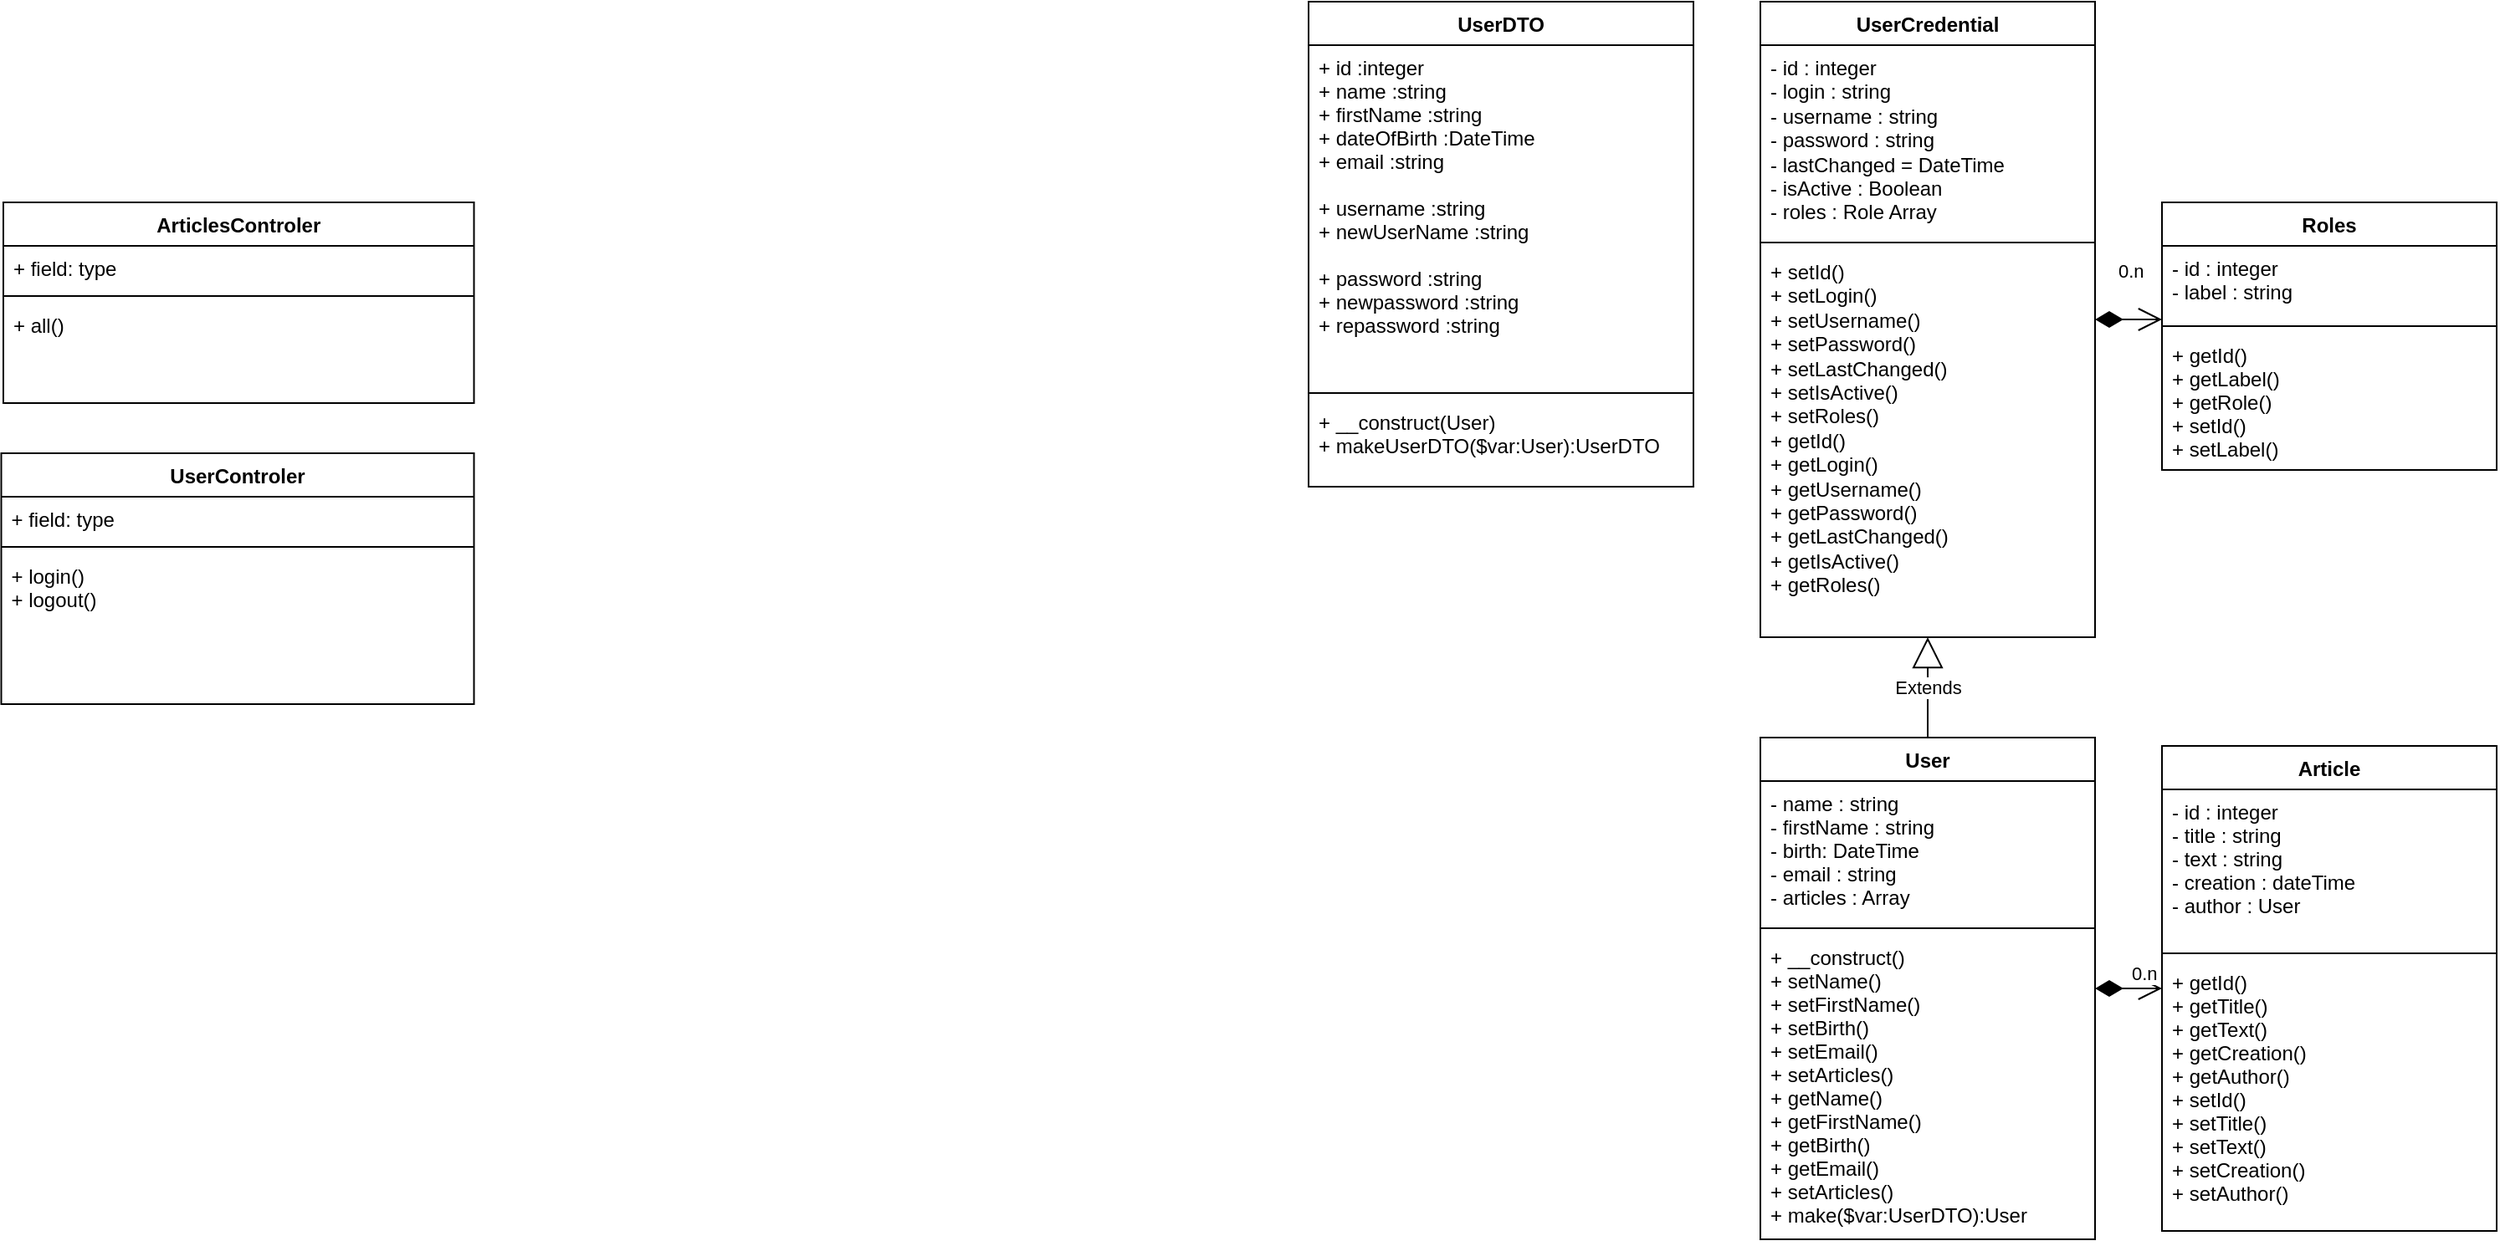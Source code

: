 <mxfile version="20.2.8" type="device"><diagram name="Page-1" id="c4acf3e9-155e-7222-9cf6-157b1a14988f"><mxGraphModel dx="1003" dy="1206" grid="1" gridSize="10" guides="1" tooltips="1" connect="1" arrows="1" fold="1" page="0" pageScale="1" pageWidth="850" pageHeight="1100" background="none" math="0" shadow="0"><root><mxCell id="0"/><mxCell id="1" parent="0"/><mxCell id="vfvBusVQimRgnF-LKOYI-19" value="UserDTO" style="swimlane;fontStyle=1;align=center;verticalAlign=top;childLayout=stackLayout;horizontal=1;startSize=26;horizontalStack=0;resizeParent=1;resizeParentMax=0;resizeLast=0;collapsible=1;marginBottom=0;" parent="1" vertex="1"><mxGeometry x="850" width="230" height="290" as="geometry"><mxRectangle x="1040" y="43" width="90" height="30" as="alternateBounds"/></mxGeometry></mxCell><mxCell id="vfvBusVQimRgnF-LKOYI-20" value="+ id :integer&#10;+ name :string&#10;+ firstName :string&#10;+ dateOfBirth :DateTime&#10;+ email :string&#10;&#10;+ username :string&#10;+ newUserName :string&#10;&#10;+ password :string&#10;+ newpassword :string&#10;+ repassword :string" style="text;strokeColor=none;fillColor=none;align=left;verticalAlign=top;spacingLeft=4;spacingRight=4;overflow=hidden;rotatable=0;points=[[0,0.5],[1,0.5]];portConstraint=eastwest;" parent="vfvBusVQimRgnF-LKOYI-19" vertex="1"><mxGeometry y="26" width="230" height="204" as="geometry"/></mxCell><mxCell id="vfvBusVQimRgnF-LKOYI-21" value="" style="line;strokeWidth=1;fillColor=none;align=left;verticalAlign=middle;spacingTop=-1;spacingLeft=3;spacingRight=3;rotatable=0;labelPosition=right;points=[];portConstraint=eastwest;strokeColor=inherit;" parent="vfvBusVQimRgnF-LKOYI-19" vertex="1"><mxGeometry y="230" width="230" height="8" as="geometry"/></mxCell><mxCell id="vfvBusVQimRgnF-LKOYI-22" value="+ __construct(User)&#10;+ makeUserDTO($var:User):UserDTO" style="text;strokeColor=none;fillColor=none;align=left;verticalAlign=top;spacingLeft=4;spacingRight=4;overflow=hidden;rotatable=0;points=[[0,0.5],[1,0.5]];portConstraint=eastwest;" parent="vfvBusVQimRgnF-LKOYI-19" vertex="1"><mxGeometry y="238" width="230" height="52" as="geometry"/></mxCell><mxCell id="vfvBusVQimRgnF-LKOYI-26" value="User" style="swimlane;fontStyle=1;align=center;verticalAlign=top;childLayout=stackLayout;horizontal=1;startSize=26;horizontalStack=0;resizeParent=1;resizeParentMax=0;resizeLast=0;collapsible=1;marginBottom=0;" parent="1" vertex="1"><mxGeometry x="1120" y="440" width="200" height="300" as="geometry"><mxRectangle x="1040" y="43" width="90" height="30" as="alternateBounds"/></mxGeometry></mxCell><mxCell id="vfvBusVQimRgnF-LKOYI-27" value="- name : string&#10;- firstName : string&#10;- birth: DateTime&#10;- email : string&#10;- articles : Array&#10;" style="text;strokeColor=none;fillColor=none;align=left;verticalAlign=top;spacingLeft=4;spacingRight=4;overflow=hidden;rotatable=0;points=[[0,0.5],[1,0.5]];portConstraint=eastwest;" parent="vfvBusVQimRgnF-LKOYI-26" vertex="1"><mxGeometry y="26" width="200" height="84" as="geometry"/></mxCell><mxCell id="vfvBusVQimRgnF-LKOYI-28" value="" style="line;strokeWidth=1;fillColor=none;align=left;verticalAlign=middle;spacingTop=-1;spacingLeft=3;spacingRight=3;rotatable=0;labelPosition=right;points=[];portConstraint=eastwest;strokeColor=inherit;" parent="vfvBusVQimRgnF-LKOYI-26" vertex="1"><mxGeometry y="110" width="200" height="8" as="geometry"/></mxCell><mxCell id="vfvBusVQimRgnF-LKOYI-29" value="+ __construct()&#10;+ setName()&#10;+ setFirstName()&#10;+ setBirth()&#10;+ setEmail()&#10;+ setArticles()&#10;+ getName()&#10;+ getFirstName()&#10;+ getBirth()&#10;+ getEmail()&#10;+ setArticles()&#10;+ make($var:UserDTO):User" style="text;strokeColor=none;fillColor=none;align=left;verticalAlign=top;spacingLeft=4;spacingRight=4;overflow=hidden;rotatable=0;points=[[0,0.5],[1,0.5]];portConstraint=eastwest;" parent="vfvBusVQimRgnF-LKOYI-26" vertex="1"><mxGeometry y="118" width="200" height="182" as="geometry"/></mxCell><mxCell id="hQa3iQe8Rb2YxvlUFczy-1" value="UserControler" style="swimlane;fontStyle=1;align=center;verticalAlign=top;childLayout=stackLayout;horizontal=1;startSize=26;horizontalStack=0;resizeParent=1;resizeParentMax=0;resizeLast=0;collapsible=1;marginBottom=0;" parent="1" vertex="1"><mxGeometry x="68.75" y="270" width="282.5" height="150" as="geometry"/></mxCell><mxCell id="hQa3iQe8Rb2YxvlUFczy-2" value="+ field: type" style="text;strokeColor=none;fillColor=none;align=left;verticalAlign=top;spacingLeft=4;spacingRight=4;overflow=hidden;rotatable=0;points=[[0,0.5],[1,0.5]];portConstraint=eastwest;" parent="hQa3iQe8Rb2YxvlUFczy-1" vertex="1"><mxGeometry y="26" width="282.5" height="26" as="geometry"/></mxCell><mxCell id="hQa3iQe8Rb2YxvlUFczy-3" value="" style="line;strokeWidth=1;fillColor=none;align=left;verticalAlign=middle;spacingTop=-1;spacingLeft=3;spacingRight=3;rotatable=0;labelPosition=right;points=[];portConstraint=eastwest;strokeColor=inherit;" parent="hQa3iQe8Rb2YxvlUFczy-1" vertex="1"><mxGeometry y="52" width="282.5" height="8" as="geometry"/></mxCell><mxCell id="hQa3iQe8Rb2YxvlUFczy-4" value="+ login()&#10;+ logout()" style="text;strokeColor=none;fillColor=none;align=left;verticalAlign=top;spacingLeft=4;spacingRight=4;overflow=hidden;rotatable=0;points=[[0,0.5],[1,0.5]];portConstraint=eastwest;" parent="hQa3iQe8Rb2YxvlUFczy-1" vertex="1"><mxGeometry y="60" width="282.5" height="90" as="geometry"/></mxCell><mxCell id="hQa3iQe8Rb2YxvlUFczy-8" value="ArticlesControler" style="swimlane;fontStyle=1;align=center;verticalAlign=top;childLayout=stackLayout;horizontal=1;startSize=26;horizontalStack=0;resizeParent=1;resizeParentMax=0;resizeLast=0;collapsible=1;marginBottom=0;" parent="1" vertex="1"><mxGeometry x="70" y="120" width="281.25" height="120" as="geometry"/></mxCell><mxCell id="hQa3iQe8Rb2YxvlUFczy-9" value="+ field: type" style="text;strokeColor=none;fillColor=none;align=left;verticalAlign=top;spacingLeft=4;spacingRight=4;overflow=hidden;rotatable=0;points=[[0,0.5],[1,0.5]];portConstraint=eastwest;" parent="hQa3iQe8Rb2YxvlUFczy-8" vertex="1"><mxGeometry y="26" width="281.25" height="26" as="geometry"/></mxCell><mxCell id="hQa3iQe8Rb2YxvlUFczy-10" value="" style="line;strokeWidth=1;fillColor=none;align=left;verticalAlign=middle;spacingTop=-1;spacingLeft=3;spacingRight=3;rotatable=0;labelPosition=right;points=[];portConstraint=eastwest;strokeColor=inherit;" parent="hQa3iQe8Rb2YxvlUFczy-8" vertex="1"><mxGeometry y="52" width="281.25" height="8" as="geometry"/></mxCell><mxCell id="hQa3iQe8Rb2YxvlUFczy-11" value="+ all()" style="text;strokeColor=none;fillColor=none;align=left;verticalAlign=top;spacingLeft=4;spacingRight=4;overflow=hidden;rotatable=0;points=[[0,0.5],[1,0.5]];portConstraint=eastwest;" parent="hQa3iQe8Rb2YxvlUFczy-8" vertex="1"><mxGeometry y="60" width="281.25" height="60" as="geometry"/></mxCell><mxCell id="eAPaDhZs504QtCS9kfws-1" value="Roles" style="swimlane;fontStyle=1;align=center;verticalAlign=top;childLayout=stackLayout;horizontal=1;startSize=26;horizontalStack=0;resizeParent=1;resizeParentMax=0;resizeLast=0;collapsible=1;marginBottom=0;" parent="1" vertex="1"><mxGeometry x="1360" y="120" width="200" height="160" as="geometry"><mxRectangle x="1040" y="43" width="90" height="30" as="alternateBounds"/></mxGeometry></mxCell><mxCell id="eAPaDhZs504QtCS9kfws-2" value="- id : integer&#10;- label : string" style="text;strokeColor=none;fillColor=none;align=left;verticalAlign=top;spacingLeft=4;spacingRight=4;overflow=hidden;rotatable=0;points=[[0,0.5],[1,0.5]];portConstraint=eastwest;" parent="eAPaDhZs504QtCS9kfws-1" vertex="1"><mxGeometry y="26" width="200" height="44" as="geometry"/></mxCell><mxCell id="eAPaDhZs504QtCS9kfws-3" value="" style="line;strokeWidth=1;fillColor=none;align=left;verticalAlign=middle;spacingTop=-1;spacingLeft=3;spacingRight=3;rotatable=0;labelPosition=right;points=[];portConstraint=eastwest;strokeColor=inherit;" parent="eAPaDhZs504QtCS9kfws-1" vertex="1"><mxGeometry y="70" width="200" height="8" as="geometry"/></mxCell><mxCell id="eAPaDhZs504QtCS9kfws-4" value="+ getId()&#10;+ getLabel()&#10;+ getRole()&#10;+ setId()&#10;+ setLabel()&#10;" style="text;strokeColor=none;fillColor=none;align=left;verticalAlign=top;spacingLeft=4;spacingRight=4;overflow=hidden;rotatable=0;points=[[0,0.5],[1,0.5]];portConstraint=eastwest;" parent="eAPaDhZs504QtCS9kfws-1" vertex="1"><mxGeometry y="78" width="200" height="82" as="geometry"/></mxCell><mxCell id="eAPaDhZs504QtCS9kfws-5" value="UserCredential" style="swimlane;fontStyle=1;align=center;verticalAlign=top;childLayout=stackLayout;horizontal=1;startSize=26;horizontalStack=0;resizeParent=1;resizeParentMax=0;resizeLast=0;collapsible=1;marginBottom=0;" parent="1" vertex="1"><mxGeometry x="1120" width="200" height="380" as="geometry"><mxRectangle x="1040" y="43" width="90" height="30" as="alternateBounds"/></mxGeometry></mxCell><mxCell id="eAPaDhZs504QtCS9kfws-6" value="- id : integer&#10;- login : string&#10;- username : string&#10;- password : string&#10;- lastChanged = DateTime&#10;- isActive : Boolean&#10;- roles : Role Array" style="text;strokeColor=none;fillColor=none;align=left;verticalAlign=top;spacingLeft=4;spacingRight=4;overflow=hidden;rotatable=0;points=[[0,0.5],[1,0.5]];portConstraint=eastwest;whiteSpace=wrap;" parent="eAPaDhZs504QtCS9kfws-5" vertex="1"><mxGeometry y="26" width="200" height="114" as="geometry"/></mxCell><mxCell id="eAPaDhZs504QtCS9kfws-7" value="" style="line;strokeWidth=1;fillColor=none;align=left;verticalAlign=middle;spacingTop=-1;spacingLeft=3;spacingRight=3;rotatable=0;labelPosition=right;points=[];portConstraint=eastwest;strokeColor=inherit;" parent="eAPaDhZs504QtCS9kfws-5" vertex="1"><mxGeometry y="140" width="200" height="8" as="geometry"/></mxCell><mxCell id="eAPaDhZs504QtCS9kfws-8" value="+ setId()&#10;+ setLogin()&#10;+ setUsername()&#10;+ setPassword()&#10;+ setLastChanged()&#10;+ setIsActive()&#10;+ setRoles()&#10;+ getId()&#10;+ getLogin()&#10;+ getUsername()&#10;+ getPassword()&#10;+ getLastChanged()&#10;+ getIsActive()&#10;+ getRoles()" style="text;strokeColor=none;fillColor=none;align=left;verticalAlign=top;spacingLeft=4;spacingRight=4;overflow=hidden;rotatable=0;points=[[0,0.5],[1,0.5]];portConstraint=eastwest;whiteSpace=wrap;" parent="eAPaDhZs504QtCS9kfws-5" vertex="1"><mxGeometry y="148" width="200" height="232" as="geometry"/></mxCell><mxCell id="eAPaDhZs504QtCS9kfws-9" value="Extends" style="endArrow=block;endSize=16;endFill=0;html=1;rounded=0;" parent="1" source="vfvBusVQimRgnF-LKOYI-26" target="eAPaDhZs504QtCS9kfws-5" edge="1"><mxGeometry width="160" relative="1" as="geometry"><mxPoint x="1190" y="200" as="sourcePoint"/><mxPoint x="1350" y="200" as="targetPoint"/></mxGeometry></mxCell><mxCell id="eAPaDhZs504QtCS9kfws-10" value="0.n" style="endArrow=open;html=1;endSize=12;startArrow=diamondThin;startSize=14;startFill=1;edgeStyle=orthogonalEdgeStyle;align=left;verticalAlign=bottom;rounded=0;" parent="1" source="eAPaDhZs504QtCS9kfws-5" target="eAPaDhZs504QtCS9kfws-1" edge="1"><mxGeometry x="-0.429" y="20" relative="1" as="geometry"><mxPoint x="1120" y="590" as="sourcePoint"/><mxPoint x="1350" y="400" as="targetPoint"/><Array as="points"><mxPoint x="1150" y="90"/></Array><mxPoint as="offset"/></mxGeometry></mxCell><mxCell id="cUWZU5Eh2RugqQqkyql--1" value="Article" style="swimlane;fontStyle=1;align=center;verticalAlign=top;childLayout=stackLayout;horizontal=1;startSize=26;horizontalStack=0;resizeParent=1;resizeParentMax=0;resizeLast=0;collapsible=1;marginBottom=0;" vertex="1" parent="1"><mxGeometry x="1360" y="445" width="200" height="290" as="geometry"><mxRectangle x="1040" y="43" width="90" height="30" as="alternateBounds"/></mxGeometry></mxCell><mxCell id="cUWZU5Eh2RugqQqkyql--2" value="- id : integer&#10;- title : string&#10;- text : string&#10;- creation : dateTime&#10;- author : User" style="text;strokeColor=none;fillColor=none;align=left;verticalAlign=top;spacingLeft=4;spacingRight=4;overflow=hidden;rotatable=0;points=[[0,0.5],[1,0.5]];portConstraint=eastwest;" vertex="1" parent="cUWZU5Eh2RugqQqkyql--1"><mxGeometry y="26" width="200" height="94" as="geometry"/></mxCell><mxCell id="cUWZU5Eh2RugqQqkyql--3" value="" style="line;strokeWidth=1;fillColor=none;align=left;verticalAlign=middle;spacingTop=-1;spacingLeft=3;spacingRight=3;rotatable=0;labelPosition=right;points=[];portConstraint=eastwest;strokeColor=inherit;" vertex="1" parent="cUWZU5Eh2RugqQqkyql--1"><mxGeometry y="120" width="200" height="8" as="geometry"/></mxCell><mxCell id="cUWZU5Eh2RugqQqkyql--4" value="+ getId()&#10;+ getTitle()&#10;+ getText()&#10;+ getCreation()&#10;+ getAuthor()&#10;+ setId()&#10;+ setTitle()&#10;+ setText()&#10;+ setCreation()&#10;+ setAuthor()" style="text;strokeColor=none;fillColor=none;align=left;verticalAlign=top;spacingLeft=4;spacingRight=4;overflow=hidden;rotatable=0;points=[[0,0.5],[1,0.5]];portConstraint=eastwest;" vertex="1" parent="cUWZU5Eh2RugqQqkyql--1"><mxGeometry y="128" width="200" height="162" as="geometry"/></mxCell><mxCell id="cUWZU5Eh2RugqQqkyql--5" value="0.n" style="endArrow=open;html=1;endSize=12;startArrow=diamondThin;startSize=14;startFill=1;edgeStyle=orthogonalEdgeStyle;align=left;verticalAlign=bottom;rounded=0;" edge="1" parent="1" source="vfvBusVQimRgnF-LKOYI-26" target="cUWZU5Eh2RugqQqkyql--1"><mxGeometry relative="1" as="geometry"><mxPoint x="1330" y="200" as="sourcePoint"/><mxPoint x="1370" y="200" as="targetPoint"/></mxGeometry></mxCell></root></mxGraphModel></diagram></mxfile>
